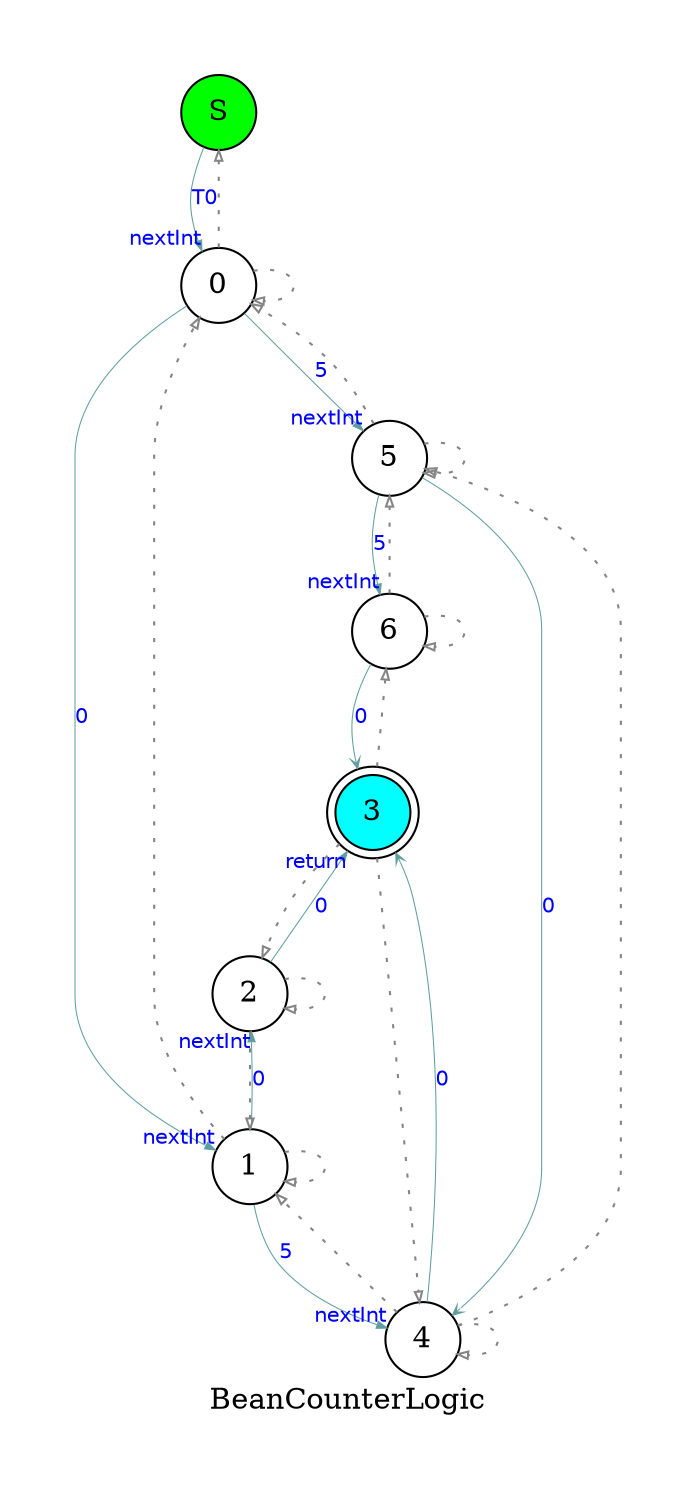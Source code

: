 digraph BeanCounterLogic {
node [shape=circle,style=filled,fillcolor=white]
edge [fontsize=10,fontname=Helvetica,fontcolor=blue,color=cadetblue,style="setlinewidth(0.5)",arrowhead=empty,arrowsize=0.5]
pad=0.5

label="BeanCounterLogic"
S [fillcolor=green]  // start state

S -> 0 [label="T0"arrowhead=normal,headlabel="nextInt"]

0 -> 1 [label="0"arrowhead=normal,headlabel="nextInt"]

1 -> 2 [label="0"arrowhead=normal,headlabel="nextInt"]

2 -> 3 [label="0"arrowhead=normal,headlabel="return"]
3 [shape=doublecircle,fillcolor=cyan]  // end state

3 -> 2 [arrowhead=onormal,color=gray52,style="dotted"]  // backtrack

2 -> 2 [arrowhead=onormal,color=gray52,style="dotted"]  // backtrack

2 -> 1 [arrowhead=onormal,color=gray52,style="dotted"]  // backtrack

1 -> 1 [arrowhead=onormal,color=gray52,style="dotted"]  // backtrack

1 -> 4 [label="5"arrowhead=normal,headlabel="nextInt"]

4 -> 3 [label="0"arrowhead=vee]

3 -> 4 [arrowhead=onormal,color=gray52,style="dotted"]  // backtrack

4 -> 4 [arrowhead=onormal,color=gray52,style="dotted"]  // backtrack

4 -> 1 [arrowhead=onormal,color=gray52,style="dotted"]  // backtrack

1 -> 0 [arrowhead=onormal,color=gray52,style="dotted"]  // backtrack

0 -> 0 [arrowhead=onormal,color=gray52,style="dotted"]  // backtrack

0 -> 5 [label="5"arrowhead=normal,headlabel="nextInt"]

5 -> 4 [label="0"arrowhead=vee]

4 -> 5 [arrowhead=onormal,color=gray52,style="dotted"]  // backtrack

5 -> 5 [arrowhead=onormal,color=gray52,style="dotted"]  // backtrack

5 -> 6 [label="5"arrowhead=normal,headlabel="nextInt"]

6 -> 3 [label="0"arrowhead=vee]

3 -> 6 [arrowhead=onormal,color=gray52,style="dotted"]  // backtrack

6 -> 6 [arrowhead=onormal,color=gray52,style="dotted"]  // backtrack

6 -> 5 [arrowhead=onormal,color=gray52,style="dotted"]  // backtrack

5 -> 0 [arrowhead=onormal,color=gray52,style="dotted"]  // backtrack

0 -> S [arrowhead=onormal,color=gray52,style="dotted"]  // backtrack
}
